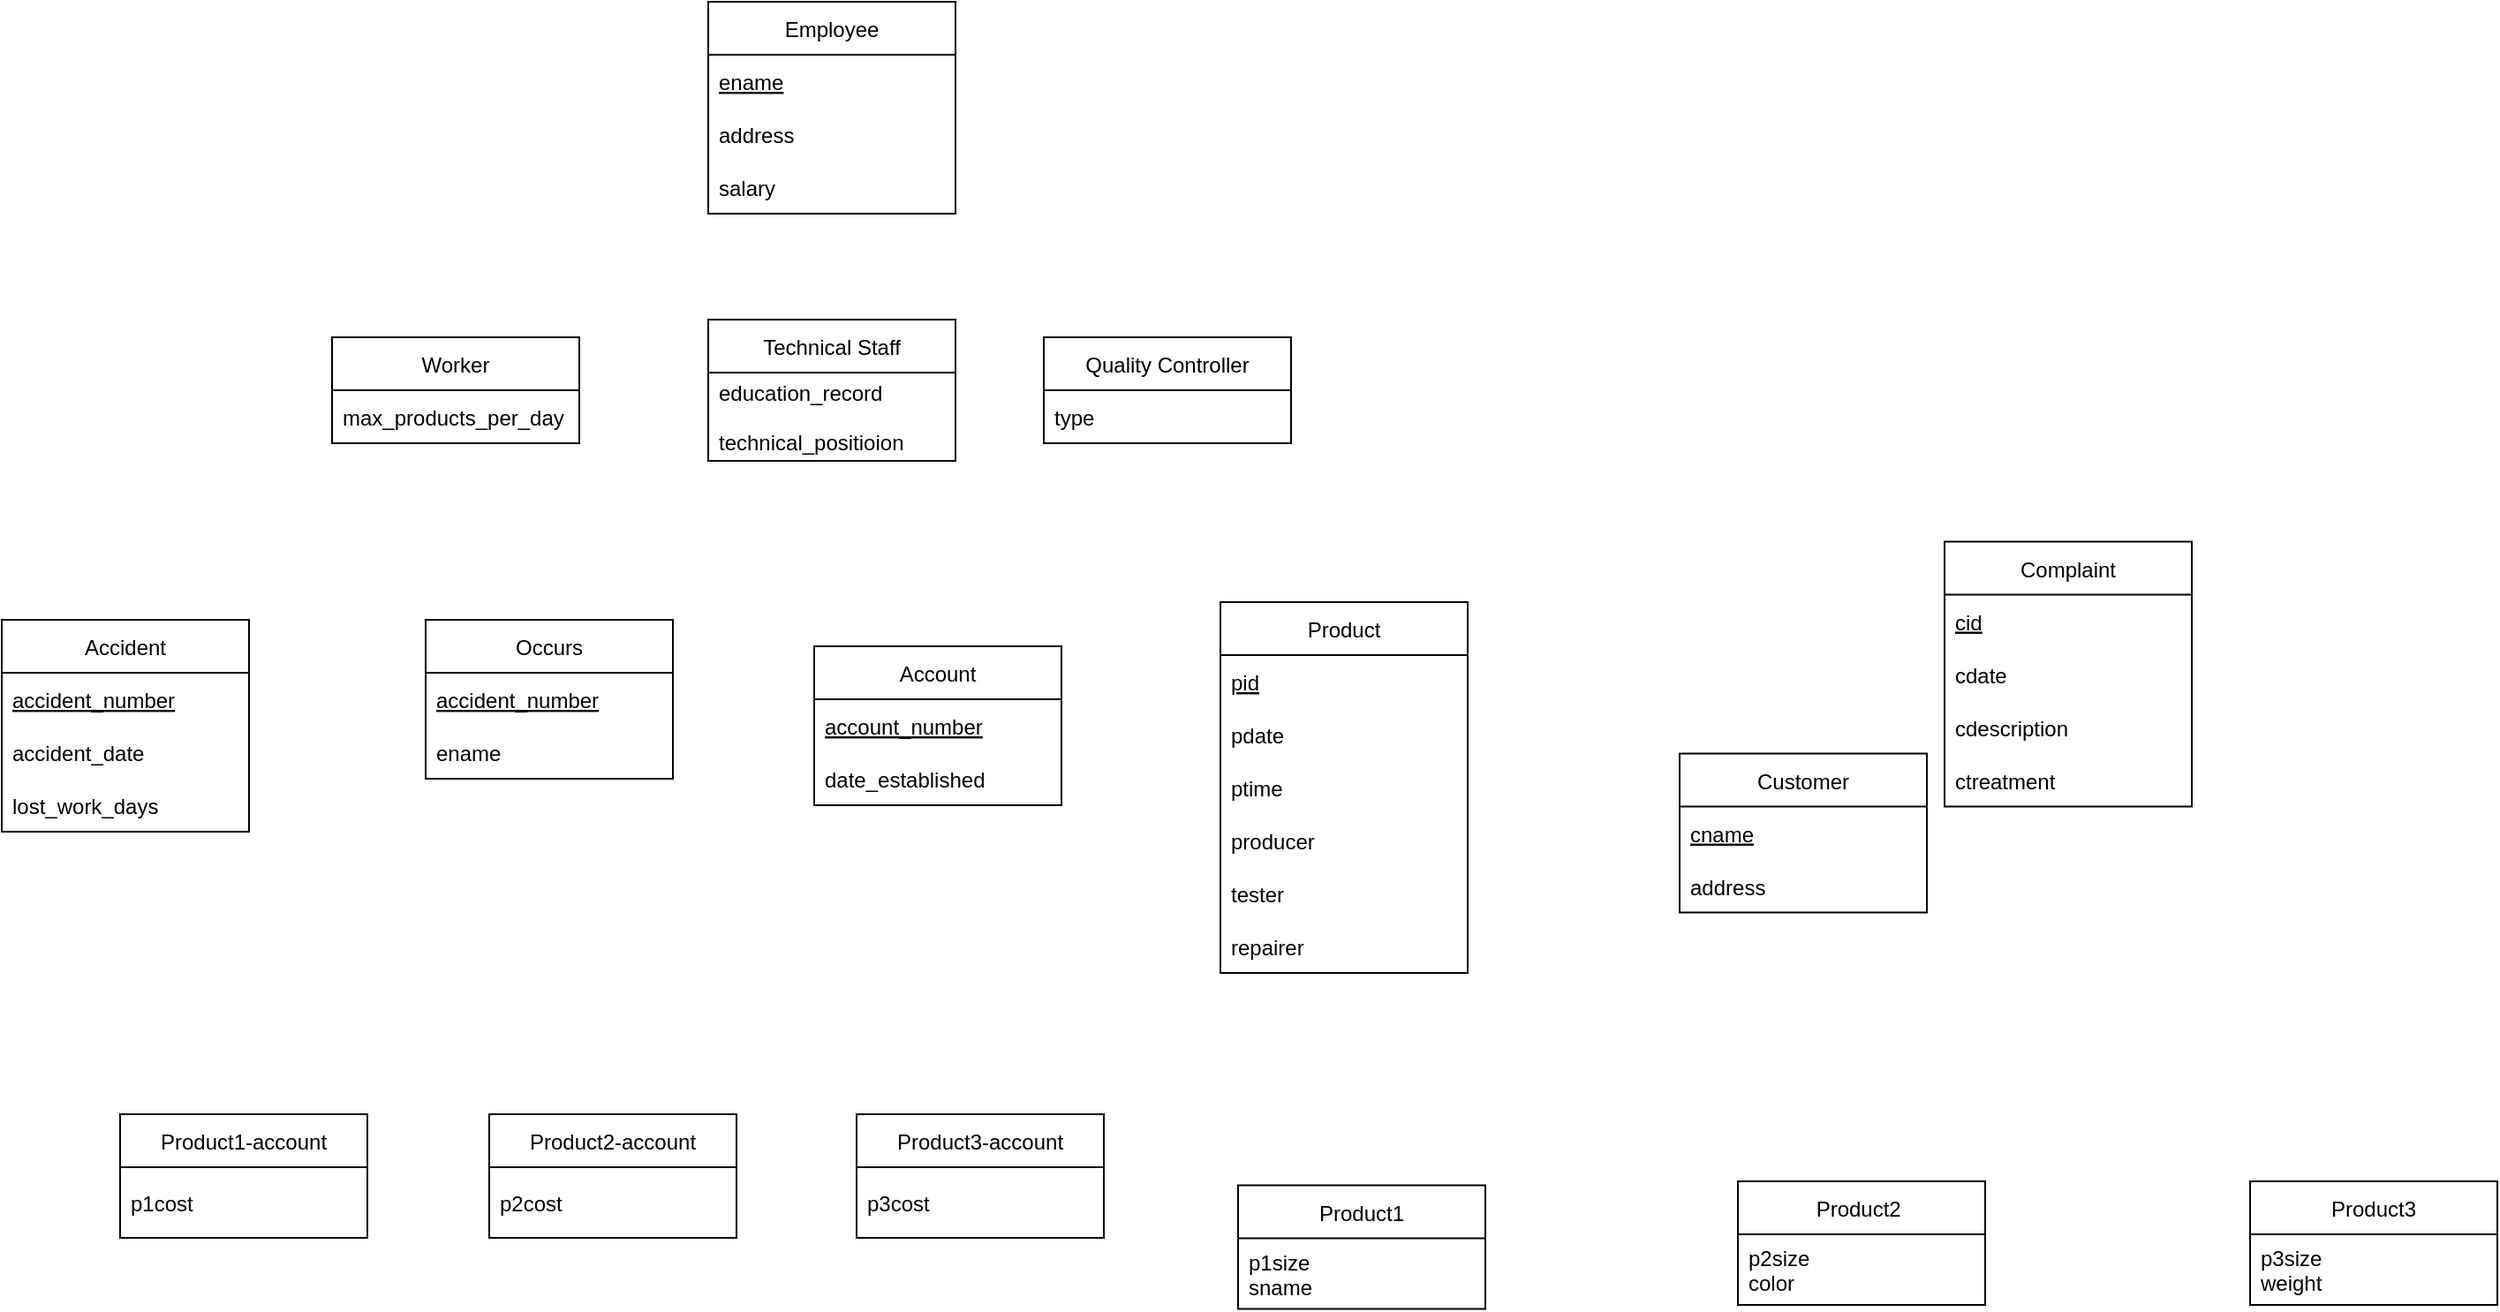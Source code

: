 <mxfile version="20.5.3" type="github">
  <diagram id="C5RBs43oDa-KdzZeNtuy" name="Page-1">
    <mxGraphModel dx="2407" dy="852" grid="1" gridSize="10" guides="1" tooltips="1" connect="1" arrows="1" fold="1" page="1" pageScale="1" pageWidth="827" pageHeight="1169" math="0" shadow="0">
      <root>
        <mxCell id="WIyWlLk6GJQsqaUBKTNV-0" />
        <mxCell id="WIyWlLk6GJQsqaUBKTNV-1" parent="WIyWlLk6GJQsqaUBKTNV-0" />
        <mxCell id="epwkQbIRTTvxyGS0LGFQ-51" value="Worker" style="swimlane;fontStyle=0;childLayout=stackLayout;horizontal=1;startSize=30;horizontalStack=0;resizeParent=1;resizeParentMax=0;resizeLast=0;collapsible=1;marginBottom=0;" vertex="1" parent="WIyWlLk6GJQsqaUBKTNV-1">
          <mxGeometry x="-413" y="390" width="140" height="60" as="geometry" />
        </mxCell>
        <mxCell id="epwkQbIRTTvxyGS0LGFQ-52" value="max_products_per_day" style="text;strokeColor=none;fillColor=none;align=left;verticalAlign=middle;spacingLeft=4;spacingRight=4;overflow=hidden;points=[[0,0.5],[1,0.5]];portConstraint=eastwest;rotatable=0;" vertex="1" parent="epwkQbIRTTvxyGS0LGFQ-51">
          <mxGeometry y="30" width="140" height="30" as="geometry" />
        </mxCell>
        <mxCell id="epwkQbIRTTvxyGS0LGFQ-53" value="Quality Controller" style="swimlane;fontStyle=0;childLayout=stackLayout;horizontal=1;startSize=30;horizontalStack=0;resizeParent=1;resizeParentMax=0;resizeLast=0;collapsible=1;marginBottom=0;" vertex="1" parent="WIyWlLk6GJQsqaUBKTNV-1">
          <mxGeometry x="-10" y="390" width="140" height="60" as="geometry" />
        </mxCell>
        <mxCell id="epwkQbIRTTvxyGS0LGFQ-54" value="type" style="text;strokeColor=none;fillColor=none;align=left;verticalAlign=middle;spacingLeft=4;spacingRight=4;overflow=hidden;points=[[0,0.5],[1,0.5]];portConstraint=eastwest;rotatable=0;" vertex="1" parent="epwkQbIRTTvxyGS0LGFQ-53">
          <mxGeometry y="30" width="140" height="30" as="geometry" />
        </mxCell>
        <mxCell id="epwkQbIRTTvxyGS0LGFQ-55" value="Technical Staff" style="swimlane;fontStyle=0;childLayout=stackLayout;horizontal=1;startSize=30;horizontalStack=0;resizeParent=1;resizeParentMax=0;resizeLast=0;collapsible=1;marginBottom=0;" vertex="1" parent="WIyWlLk6GJQsqaUBKTNV-1">
          <mxGeometry x="-200" y="380" width="140" height="80" as="geometry" />
        </mxCell>
        <mxCell id="epwkQbIRTTvxyGS0LGFQ-56" value="education_record&#xa;    &#xa;technical_positioion" style="text;strokeColor=none;fillColor=none;align=left;verticalAlign=middle;spacingLeft=4;spacingRight=4;overflow=hidden;points=[[0,0.5],[1,0.5]];portConstraint=eastwest;rotatable=0;" vertex="1" parent="epwkQbIRTTvxyGS0LGFQ-55">
          <mxGeometry y="30" width="140" height="50" as="geometry" />
        </mxCell>
        <mxCell id="epwkQbIRTTvxyGS0LGFQ-65" value="Product3" style="swimlane;fontStyle=0;childLayout=stackLayout;horizontal=1;startSize=30;horizontalStack=0;resizeParent=1;resizeParentMax=0;resizeLast=0;collapsible=1;marginBottom=0;" vertex="1" parent="WIyWlLk6GJQsqaUBKTNV-1">
          <mxGeometry x="673" y="868" width="140" height="70" as="geometry" />
        </mxCell>
        <mxCell id="epwkQbIRTTvxyGS0LGFQ-66" value="p3size&#xa;weight" style="text;strokeColor=none;fillColor=none;align=left;verticalAlign=middle;spacingLeft=4;spacingRight=4;overflow=hidden;points=[[0,0.5],[1,0.5]];portConstraint=eastwest;rotatable=0;" vertex="1" parent="epwkQbIRTTvxyGS0LGFQ-65">
          <mxGeometry y="30" width="140" height="40" as="geometry" />
        </mxCell>
        <mxCell id="epwkQbIRTTvxyGS0LGFQ-67" value="Product2 " style="swimlane;fontStyle=0;childLayout=stackLayout;horizontal=1;startSize=30;horizontalStack=0;resizeParent=1;resizeParentMax=0;resizeLast=0;collapsible=1;marginBottom=0;" vertex="1" parent="WIyWlLk6GJQsqaUBKTNV-1">
          <mxGeometry x="383" y="868" width="140" height="70" as="geometry" />
        </mxCell>
        <mxCell id="epwkQbIRTTvxyGS0LGFQ-68" value="p2size&#xa;color" style="text;strokeColor=none;fillColor=none;align=left;verticalAlign=middle;spacingLeft=4;spacingRight=4;overflow=hidden;points=[[0,0.5],[1,0.5]];portConstraint=eastwest;rotatable=0;" vertex="1" parent="epwkQbIRTTvxyGS0LGFQ-67">
          <mxGeometry y="30" width="140" height="40" as="geometry" />
        </mxCell>
        <mxCell id="epwkQbIRTTvxyGS0LGFQ-70" value="Product1" style="swimlane;fontStyle=0;childLayout=stackLayout;horizontal=1;startSize=30;horizontalStack=0;resizeParent=1;resizeParentMax=0;resizeLast=0;collapsible=1;marginBottom=0;" vertex="1" parent="WIyWlLk6GJQsqaUBKTNV-1">
          <mxGeometry x="100" y="870.25" width="140" height="70" as="geometry" />
        </mxCell>
        <mxCell id="epwkQbIRTTvxyGS0LGFQ-71" value="p1size &#xa;sname" style="text;strokeColor=none;fillColor=none;align=left;verticalAlign=middle;spacingLeft=4;spacingRight=4;overflow=hidden;points=[[0,0.5],[1,0.5]];portConstraint=eastwest;rotatable=0;" vertex="1" parent="epwkQbIRTTvxyGS0LGFQ-70">
          <mxGeometry y="30" width="140" height="40" as="geometry" />
        </mxCell>
        <mxCell id="epwkQbIRTTvxyGS0LGFQ-81" value="Product3-account" style="swimlane;fontStyle=0;childLayout=stackLayout;horizontal=1;startSize=30;horizontalStack=0;resizeParent=1;resizeParentMax=0;resizeLast=0;collapsible=1;marginBottom=0;" vertex="1" parent="WIyWlLk6GJQsqaUBKTNV-1">
          <mxGeometry x="-116" y="830" width="140" height="70" as="geometry" />
        </mxCell>
        <mxCell id="epwkQbIRTTvxyGS0LGFQ-82" value="p3cost" style="text;strokeColor=none;fillColor=none;align=left;verticalAlign=middle;spacingLeft=4;spacingRight=4;overflow=hidden;points=[[0,0.5],[1,0.5]];portConstraint=eastwest;rotatable=0;" vertex="1" parent="epwkQbIRTTvxyGS0LGFQ-81">
          <mxGeometry y="30" width="140" height="40" as="geometry" />
        </mxCell>
        <mxCell id="epwkQbIRTTvxyGS0LGFQ-83" value="Product2-account" style="swimlane;fontStyle=0;childLayout=stackLayout;horizontal=1;startSize=30;horizontalStack=0;resizeParent=1;resizeParentMax=0;resizeLast=0;collapsible=1;marginBottom=0;" vertex="1" parent="WIyWlLk6GJQsqaUBKTNV-1">
          <mxGeometry x="-324" y="830" width="140" height="70" as="geometry" />
        </mxCell>
        <mxCell id="epwkQbIRTTvxyGS0LGFQ-84" value="p2cost" style="text;strokeColor=none;fillColor=none;align=left;verticalAlign=middle;spacingLeft=4;spacingRight=4;overflow=hidden;points=[[0,0.5],[1,0.5]];portConstraint=eastwest;rotatable=0;" vertex="1" parent="epwkQbIRTTvxyGS0LGFQ-83">
          <mxGeometry y="30" width="140" height="40" as="geometry" />
        </mxCell>
        <mxCell id="epwkQbIRTTvxyGS0LGFQ-85" value="Product1-account" style="swimlane;fontStyle=0;childLayout=stackLayout;horizontal=1;startSize=30;horizontalStack=0;resizeParent=1;resizeParentMax=0;resizeLast=0;collapsible=1;marginBottom=0;" vertex="1" parent="WIyWlLk6GJQsqaUBKTNV-1">
          <mxGeometry x="-533" y="830" width="140" height="70" as="geometry" />
        </mxCell>
        <mxCell id="epwkQbIRTTvxyGS0LGFQ-86" value="p1cost" style="text;strokeColor=none;fillColor=none;align=left;verticalAlign=middle;spacingLeft=4;spacingRight=4;overflow=hidden;points=[[0,0.5],[1,0.5]];portConstraint=eastwest;rotatable=0;" vertex="1" parent="epwkQbIRTTvxyGS0LGFQ-85">
          <mxGeometry y="30" width="140" height="40" as="geometry" />
        </mxCell>
        <mxCell id="epwkQbIRTTvxyGS0LGFQ-132" value="Employee" style="swimlane;fontStyle=0;childLayout=stackLayout;horizontal=1;startSize=30;horizontalStack=0;resizeParent=1;resizeParentMax=0;resizeLast=0;collapsible=1;marginBottom=0;" vertex="1" parent="WIyWlLk6GJQsqaUBKTNV-1">
          <mxGeometry x="-200" y="200" width="140" height="120" as="geometry" />
        </mxCell>
        <mxCell id="epwkQbIRTTvxyGS0LGFQ-133" value="ename" style="text;strokeColor=none;fillColor=none;align=left;verticalAlign=middle;spacingLeft=4;spacingRight=4;overflow=hidden;points=[[0,0.5],[1,0.5]];portConstraint=eastwest;rotatable=0;fontStyle=4" vertex="1" parent="epwkQbIRTTvxyGS0LGFQ-132">
          <mxGeometry y="30" width="140" height="30" as="geometry" />
        </mxCell>
        <mxCell id="epwkQbIRTTvxyGS0LGFQ-134" value="address" style="text;strokeColor=none;fillColor=none;align=left;verticalAlign=middle;spacingLeft=4;spacingRight=4;overflow=hidden;points=[[0,0.5],[1,0.5]];portConstraint=eastwest;rotatable=0;fontStyle=0" vertex="1" parent="epwkQbIRTTvxyGS0LGFQ-132">
          <mxGeometry y="60" width="140" height="30" as="geometry" />
        </mxCell>
        <mxCell id="epwkQbIRTTvxyGS0LGFQ-135" value="salary" style="text;strokeColor=none;fillColor=none;align=left;verticalAlign=middle;spacingLeft=4;spacingRight=4;overflow=hidden;points=[[0,0.5],[1,0.5]];portConstraint=eastwest;rotatable=0;" vertex="1" parent="epwkQbIRTTvxyGS0LGFQ-132">
          <mxGeometry y="90" width="140" height="30" as="geometry" />
        </mxCell>
        <mxCell id="epwkQbIRTTvxyGS0LGFQ-136" value="Account" style="swimlane;fontStyle=0;childLayout=stackLayout;horizontal=1;startSize=30;horizontalStack=0;resizeParent=1;resizeParentMax=0;resizeLast=0;collapsible=1;marginBottom=0;" vertex="1" parent="WIyWlLk6GJQsqaUBKTNV-1">
          <mxGeometry x="-140" y="565" width="140" height="90" as="geometry" />
        </mxCell>
        <mxCell id="epwkQbIRTTvxyGS0LGFQ-137" value="account_number" style="text;strokeColor=none;fillColor=none;align=left;verticalAlign=middle;spacingLeft=4;spacingRight=4;overflow=hidden;points=[[0,0.5],[1,0.5]];portConstraint=eastwest;rotatable=0;fontStyle=4" vertex="1" parent="epwkQbIRTTvxyGS0LGFQ-136">
          <mxGeometry y="30" width="140" height="30" as="geometry" />
        </mxCell>
        <mxCell id="epwkQbIRTTvxyGS0LGFQ-138" value="date_established" style="text;strokeColor=none;fillColor=none;align=left;verticalAlign=middle;spacingLeft=4;spacingRight=4;overflow=hidden;points=[[0,0.5],[1,0.5]];portConstraint=eastwest;rotatable=0;fontStyle=0" vertex="1" parent="epwkQbIRTTvxyGS0LGFQ-136">
          <mxGeometry y="60" width="140" height="30" as="geometry" />
        </mxCell>
        <mxCell id="epwkQbIRTTvxyGS0LGFQ-140" value="Product" style="swimlane;fontStyle=0;childLayout=stackLayout;horizontal=1;startSize=30;horizontalStack=0;resizeParent=1;resizeParentMax=0;resizeLast=0;collapsible=1;marginBottom=0;" vertex="1" parent="WIyWlLk6GJQsqaUBKTNV-1">
          <mxGeometry x="90" y="540" width="140" height="210" as="geometry" />
        </mxCell>
        <mxCell id="epwkQbIRTTvxyGS0LGFQ-141" value="pid" style="text;strokeColor=none;fillColor=none;align=left;verticalAlign=middle;spacingLeft=4;spacingRight=4;overflow=hidden;points=[[0,0.5],[1,0.5]];portConstraint=eastwest;rotatable=0;fontStyle=4" vertex="1" parent="epwkQbIRTTvxyGS0LGFQ-140">
          <mxGeometry y="30" width="140" height="30" as="geometry" />
        </mxCell>
        <mxCell id="epwkQbIRTTvxyGS0LGFQ-142" value="pdate" style="text;strokeColor=none;fillColor=none;align=left;verticalAlign=middle;spacingLeft=4;spacingRight=4;overflow=hidden;points=[[0,0.5],[1,0.5]];portConstraint=eastwest;rotatable=0;fontStyle=0" vertex="1" parent="epwkQbIRTTvxyGS0LGFQ-140">
          <mxGeometry y="60" width="140" height="30" as="geometry" />
        </mxCell>
        <mxCell id="epwkQbIRTTvxyGS0LGFQ-143" value="ptime" style="text;strokeColor=none;fillColor=none;align=left;verticalAlign=middle;spacingLeft=4;spacingRight=4;overflow=hidden;points=[[0,0.5],[1,0.5]];portConstraint=eastwest;rotatable=0;" vertex="1" parent="epwkQbIRTTvxyGS0LGFQ-140">
          <mxGeometry y="90" width="140" height="30" as="geometry" />
        </mxCell>
        <mxCell id="epwkQbIRTTvxyGS0LGFQ-144" value="producer" style="text;strokeColor=none;fillColor=none;align=left;verticalAlign=middle;spacingLeft=4;spacingRight=4;overflow=hidden;points=[[0,0.5],[1,0.5]];portConstraint=eastwest;rotatable=0;" vertex="1" parent="epwkQbIRTTvxyGS0LGFQ-140">
          <mxGeometry y="120" width="140" height="30" as="geometry" />
        </mxCell>
        <mxCell id="epwkQbIRTTvxyGS0LGFQ-145" value="tester" style="text;strokeColor=none;fillColor=none;align=left;verticalAlign=middle;spacingLeft=4;spacingRight=4;overflow=hidden;points=[[0,0.5],[1,0.5]];portConstraint=eastwest;rotatable=0;" vertex="1" parent="epwkQbIRTTvxyGS0LGFQ-140">
          <mxGeometry y="150" width="140" height="30" as="geometry" />
        </mxCell>
        <mxCell id="epwkQbIRTTvxyGS0LGFQ-146" value="repairer" style="text;strokeColor=none;fillColor=none;align=left;verticalAlign=middle;spacingLeft=4;spacingRight=4;overflow=hidden;points=[[0,0.5],[1,0.5]];portConstraint=eastwest;rotatable=0;" vertex="1" parent="epwkQbIRTTvxyGS0LGFQ-140">
          <mxGeometry y="180" width="140" height="30" as="geometry" />
        </mxCell>
        <mxCell id="epwkQbIRTTvxyGS0LGFQ-147" value="Customer" style="swimlane;fontStyle=0;childLayout=stackLayout;horizontal=1;startSize=30;horizontalStack=0;resizeParent=1;resizeParentMax=0;resizeLast=0;collapsible=1;marginBottom=0;" vertex="1" parent="WIyWlLk6GJQsqaUBKTNV-1">
          <mxGeometry x="350" y="625.75" width="140" height="90" as="geometry" />
        </mxCell>
        <mxCell id="epwkQbIRTTvxyGS0LGFQ-148" value="cname" style="text;strokeColor=none;fillColor=none;align=left;verticalAlign=middle;spacingLeft=4;spacingRight=4;overflow=hidden;points=[[0,0.5],[1,0.5]];portConstraint=eastwest;rotatable=0;fontStyle=4" vertex="1" parent="epwkQbIRTTvxyGS0LGFQ-147">
          <mxGeometry y="30" width="140" height="30" as="geometry" />
        </mxCell>
        <mxCell id="epwkQbIRTTvxyGS0LGFQ-149" value="address" style="text;strokeColor=none;fillColor=none;align=left;verticalAlign=middle;spacingLeft=4;spacingRight=4;overflow=hidden;points=[[0,0.5],[1,0.5]];portConstraint=eastwest;rotatable=0;fontStyle=0" vertex="1" parent="epwkQbIRTTvxyGS0LGFQ-147">
          <mxGeometry y="60" width="140" height="30" as="geometry" />
        </mxCell>
        <mxCell id="epwkQbIRTTvxyGS0LGFQ-150" value="Complaint" style="swimlane;fontStyle=0;childLayout=stackLayout;horizontal=1;startSize=30;horizontalStack=0;resizeParent=1;resizeParentMax=0;resizeLast=0;collapsible=1;marginBottom=0;" vertex="1" parent="WIyWlLk6GJQsqaUBKTNV-1">
          <mxGeometry x="500" y="505.75" width="140" height="150" as="geometry" />
        </mxCell>
        <mxCell id="epwkQbIRTTvxyGS0LGFQ-151" value="cid" style="text;strokeColor=none;fillColor=none;align=left;verticalAlign=middle;spacingLeft=4;spacingRight=4;overflow=hidden;points=[[0,0.5],[1,0.5]];portConstraint=eastwest;rotatable=0;fontStyle=4" vertex="1" parent="epwkQbIRTTvxyGS0LGFQ-150">
          <mxGeometry y="30" width="140" height="30" as="geometry" />
        </mxCell>
        <mxCell id="epwkQbIRTTvxyGS0LGFQ-152" value="cdate" style="text;strokeColor=none;fillColor=none;align=left;verticalAlign=middle;spacingLeft=4;spacingRight=4;overflow=hidden;points=[[0,0.5],[1,0.5]];portConstraint=eastwest;rotatable=0;fontStyle=0" vertex="1" parent="epwkQbIRTTvxyGS0LGFQ-150">
          <mxGeometry y="60" width="140" height="30" as="geometry" />
        </mxCell>
        <mxCell id="epwkQbIRTTvxyGS0LGFQ-153" value="cdescription" style="text;strokeColor=none;fillColor=none;align=left;verticalAlign=middle;spacingLeft=4;spacingRight=4;overflow=hidden;points=[[0,0.5],[1,0.5]];portConstraint=eastwest;rotatable=0;" vertex="1" parent="epwkQbIRTTvxyGS0LGFQ-150">
          <mxGeometry y="90" width="140" height="30" as="geometry" />
        </mxCell>
        <mxCell id="epwkQbIRTTvxyGS0LGFQ-154" value="ctreatment" style="text;strokeColor=none;fillColor=none;align=left;verticalAlign=middle;spacingLeft=4;spacingRight=4;overflow=hidden;points=[[0,0.5],[1,0.5]];portConstraint=eastwest;rotatable=0;" vertex="1" parent="epwkQbIRTTvxyGS0LGFQ-150">
          <mxGeometry y="120" width="140" height="30" as="geometry" />
        </mxCell>
        <mxCell id="epwkQbIRTTvxyGS0LGFQ-167" value="Accident" style="swimlane;fontStyle=0;childLayout=stackLayout;horizontal=1;startSize=30;horizontalStack=0;resizeParent=1;resizeParentMax=0;resizeLast=0;collapsible=1;marginBottom=0;" vertex="1" parent="WIyWlLk6GJQsqaUBKTNV-1">
          <mxGeometry x="-600" y="550" width="140" height="120" as="geometry" />
        </mxCell>
        <mxCell id="epwkQbIRTTvxyGS0LGFQ-168" value="accident_number" style="text;strokeColor=none;fillColor=none;align=left;verticalAlign=middle;spacingLeft=4;spacingRight=4;overflow=hidden;points=[[0,0.5],[1,0.5]];portConstraint=eastwest;rotatable=0;fontStyle=4" vertex="1" parent="epwkQbIRTTvxyGS0LGFQ-167">
          <mxGeometry y="30" width="140" height="30" as="geometry" />
        </mxCell>
        <mxCell id="epwkQbIRTTvxyGS0LGFQ-169" value="accident_date" style="text;strokeColor=none;fillColor=none;align=left;verticalAlign=middle;spacingLeft=4;spacingRight=4;overflow=hidden;points=[[0,0.5],[1,0.5]];portConstraint=eastwest;rotatable=0;fontStyle=0" vertex="1" parent="epwkQbIRTTvxyGS0LGFQ-167">
          <mxGeometry y="60" width="140" height="30" as="geometry" />
        </mxCell>
        <mxCell id="epwkQbIRTTvxyGS0LGFQ-170" value="lost_work_days" style="text;strokeColor=none;fillColor=none;align=left;verticalAlign=middle;spacingLeft=4;spacingRight=4;overflow=hidden;points=[[0,0.5],[1,0.5]];portConstraint=eastwest;rotatable=0;fontStyle=0" vertex="1" parent="epwkQbIRTTvxyGS0LGFQ-167">
          <mxGeometry y="90" width="140" height="30" as="geometry" />
        </mxCell>
        <mxCell id="epwkQbIRTTvxyGS0LGFQ-175" value="Occurs" style="swimlane;fontStyle=0;childLayout=stackLayout;horizontal=1;startSize=30;horizontalStack=0;resizeParent=1;resizeParentMax=0;resizeLast=0;collapsible=1;marginBottom=0;" vertex="1" parent="WIyWlLk6GJQsqaUBKTNV-1">
          <mxGeometry x="-360" y="550" width="140" height="90" as="geometry" />
        </mxCell>
        <mxCell id="epwkQbIRTTvxyGS0LGFQ-176" value="accident_number" style="text;strokeColor=none;fillColor=none;align=left;verticalAlign=middle;spacingLeft=4;spacingRight=4;overflow=hidden;points=[[0,0.5],[1,0.5]];portConstraint=eastwest;rotatable=0;fontStyle=4" vertex="1" parent="epwkQbIRTTvxyGS0LGFQ-175">
          <mxGeometry y="30" width="140" height="30" as="geometry" />
        </mxCell>
        <mxCell id="epwkQbIRTTvxyGS0LGFQ-177" value="ename" style="text;strokeColor=none;fillColor=none;align=left;verticalAlign=middle;spacingLeft=4;spacingRight=4;overflow=hidden;points=[[0,0.5],[1,0.5]];portConstraint=eastwest;rotatable=0;fontStyle=0" vertex="1" parent="epwkQbIRTTvxyGS0LGFQ-175">
          <mxGeometry y="60" width="140" height="30" as="geometry" />
        </mxCell>
      </root>
    </mxGraphModel>
  </diagram>
</mxfile>
